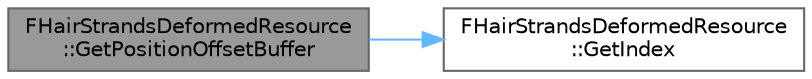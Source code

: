 digraph "FHairStrandsDeformedResource::GetPositionOffsetBuffer"
{
 // INTERACTIVE_SVG=YES
 // LATEX_PDF_SIZE
  bgcolor="transparent";
  edge [fontname=Helvetica,fontsize=10,labelfontname=Helvetica,labelfontsize=10];
  node [fontname=Helvetica,fontsize=10,shape=box,height=0.2,width=0.4];
  rankdir="LR";
  Node1 [id="Node000001",label="FHairStrandsDeformedResource\l::GetPositionOffsetBuffer",height=0.2,width=0.4,color="gray40", fillcolor="grey60", style="filled", fontcolor="black",tooltip=" "];
  Node1 -> Node2 [id="edge1_Node000001_Node000002",color="steelblue1",style="solid",tooltip=" "];
  Node2 [id="Node000002",label="FHairStrandsDeformedResource\l::GetIndex",height=0.2,width=0.4,color="grey40", fillcolor="white", style="filled",URL="$d5/de5/structFHairStrandsDeformedResource.html#a325216d6ab72769d3f01eb2b5c8f55ea",tooltip=" "];
}
